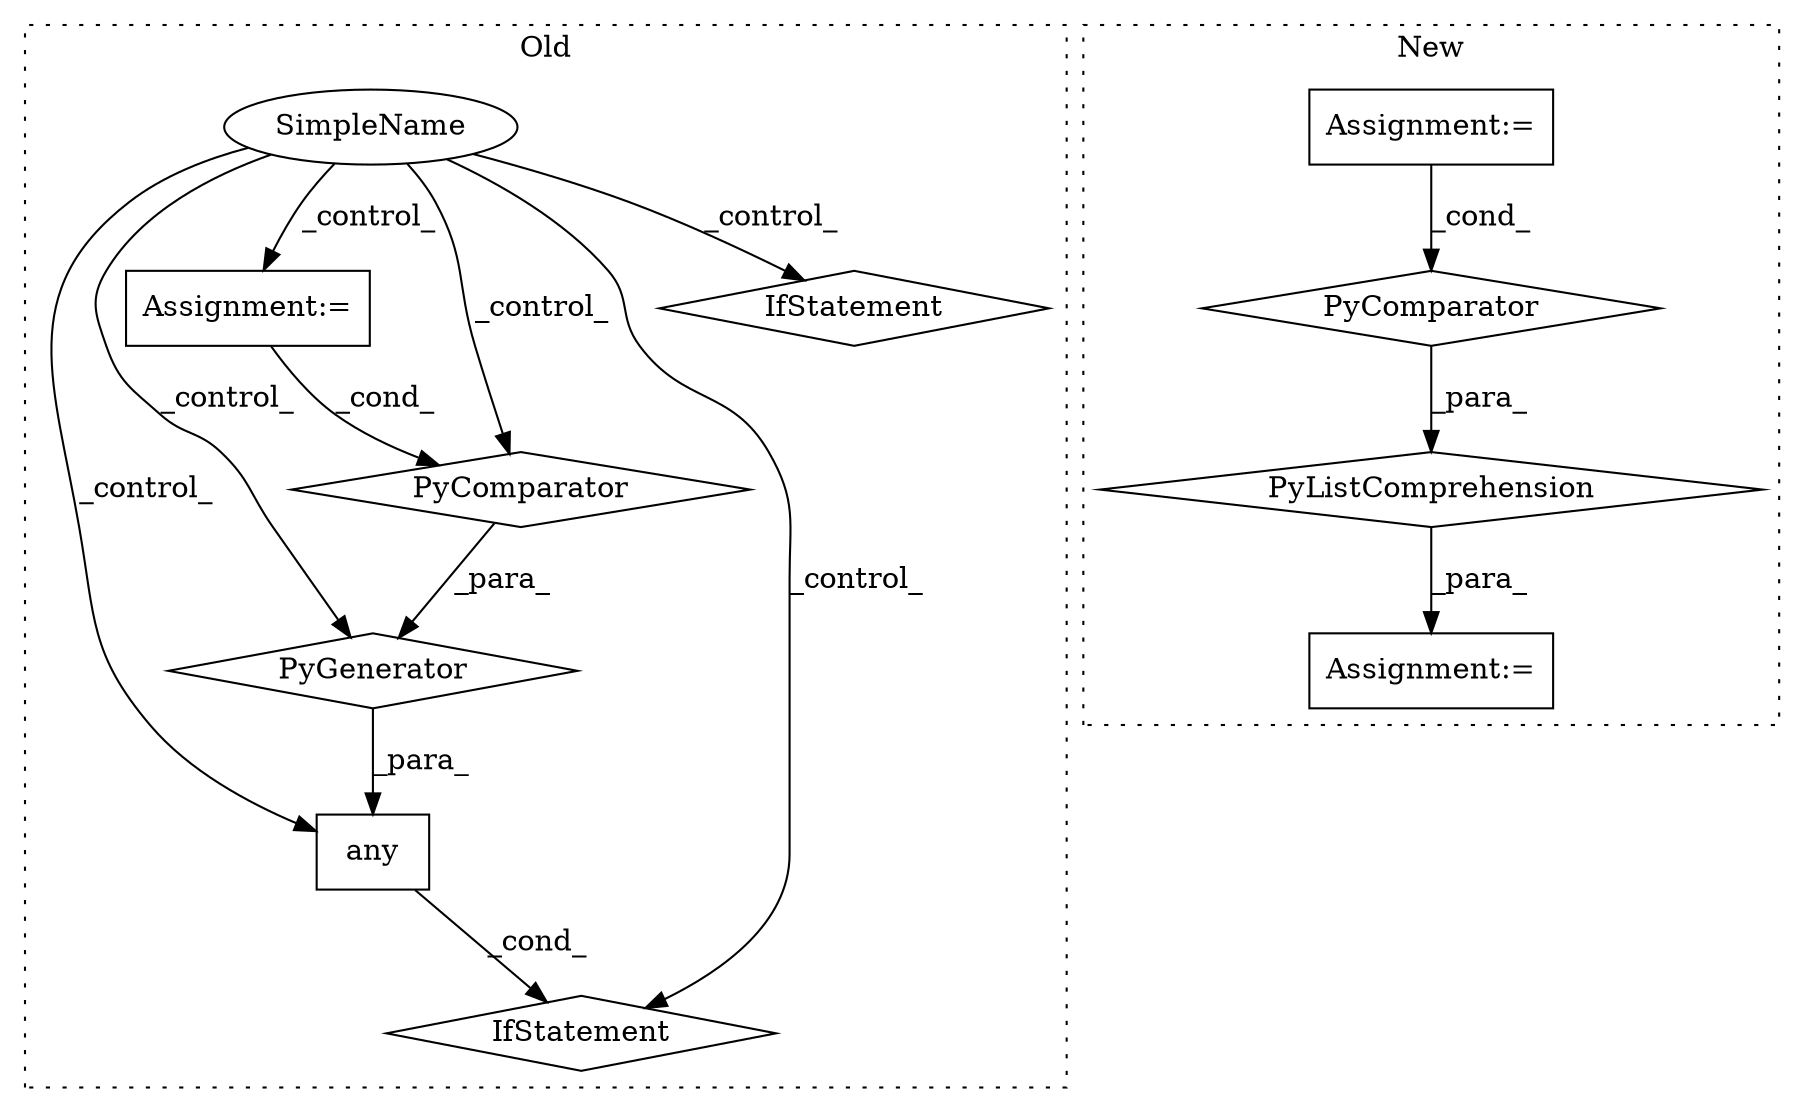digraph G {
subgraph cluster0 {
1 [label="any" a="32" s="1443,1581" l="13,-3" shape="box"];
3 [label="IfStatement" a="25" s="1439,1578" l="4,2" shape="diamond"];
6 [label="Assignment:=" a="7" s="1549" l="26" shape="box"];
7 [label="PyComparator" a="113" s="1549" l="26" shape="diamond"];
9 [label="PyGenerator" a="107" s="1456" l="125" shape="diamond"];
10 [label="SimpleName" a="42" s="" l="" shape="ellipse"];
11 [label="IfStatement" a="25" s="1549" l="26" shape="diamond"];
label = "Old";
style="dotted";
}
subgraph cluster1 {
2 [label="PyListComprehension" a="109" s="1745" l="116" shape="diamond"];
4 [label="PyComparator" a="113" s="1805" l="48" shape="diamond"];
5 [label="Assignment:=" a="7" s="1805" l="48" shape="box"];
8 [label="Assignment:=" a="7" s="1696" l="1" shape="box"];
label = "New";
style="dotted";
}
1 -> 3 [label="_cond_"];
2 -> 8 [label="_para_"];
4 -> 2 [label="_para_"];
5 -> 4 [label="_cond_"];
6 -> 7 [label="_cond_"];
7 -> 9 [label="_para_"];
9 -> 1 [label="_para_"];
10 -> 1 [label="_control_"];
10 -> 6 [label="_control_"];
10 -> 11 [label="_control_"];
10 -> 9 [label="_control_"];
10 -> 3 [label="_control_"];
10 -> 7 [label="_control_"];
}